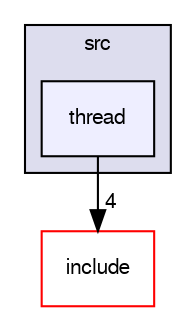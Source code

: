 digraph "src/thread" {
  bgcolor=transparent;
  compound=true
  node [ fontsize="10", fontname="FreeSans"];
  edge [ labelfontsize="10", labelfontname="FreeSans"];
  subgraph clusterdir_68267d1309a1af8e8297ef4c3efbcdba {
    graph [ bgcolor="#ddddee", pencolor="black", label="src" fontname="FreeSans", fontsize="10", URL="dir_68267d1309a1af8e8297ef4c3efbcdba.html"]
  dir_bfedb72b9d87795234454f6223b9ab1e [shape=box, label="thread", style="filled", fillcolor="#eeeeff", pencolor="black", URL="dir_bfedb72b9d87795234454f6223b9ab1e.html"];
  }
  dir_d44c64559bbebec7f509842c48db8b23 [shape=box label="include" color="red" URL="dir_d44c64559bbebec7f509842c48db8b23.html"];
  dir_bfedb72b9d87795234454f6223b9ab1e->dir_d44c64559bbebec7f509842c48db8b23 [headlabel="4", labeldistance=1.5 headhref="dir_000014_000000.html"];
}
